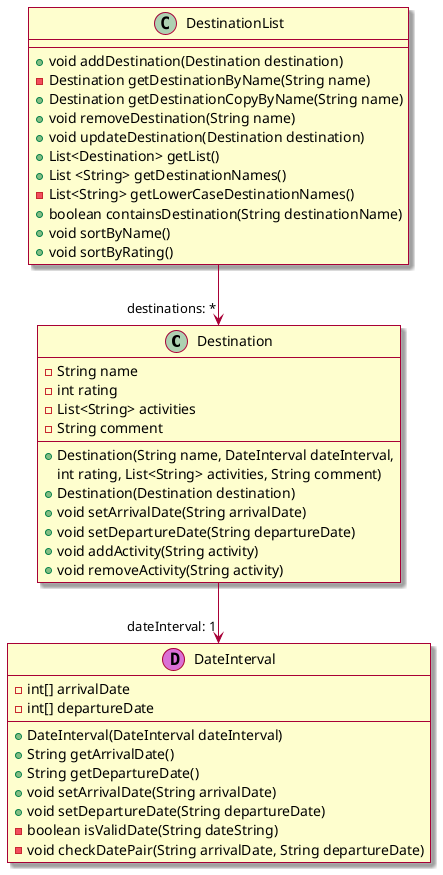 @startuml cdCore
skin rose
skinparam linetype ortho

class Destination {
    - String name
    - int rating
    - List<String> activities
    - String comment

    + Destination(String name, DateInterval dateInterval,
    int rating, List<String> activities, String comment)
    + Destination(Destination destination)
    + void setArrivalDate(String arrivalDate)
    + void setDepartureDate(String departureDate)
    + void addActivity(String activity)
    + void removeActivity(String activity)
}

class DestinationList {
    + void addDestination(Destination destination)
    - Destination getDestinationByName(String name)
    + Destination getDestinationCopyByName(String name)
    + void removeDestination(String name)
    + void updateDestination(Destination destination)
    + List<Destination> getList()
    + List <String> getDestinationNames()
    - List<String> getLowerCaseDestinationNames()
    + boolean containsDestination(String destinationName)
    + void sortByName()
    + void sortByRating()
}

class DateInterval << (D,orchid) >> {
    - int[] arrivalDate
    - int[] departureDate

    + DateInterval(DateInterval dateInterval)
    + String getArrivalDate()
    + String getDepartureDate()
    + void setArrivalDate(String arrivalDate)
    + void setDepartureDate(String departureDate)
    - boolean isValidDate(String dateString)
    - void checkDatePair(String arrivalDate, String departureDate)
}

DestinationList --> "destinations: *" Destination
Destination --> "dateInterval: 1" DateInterval
@enduml
